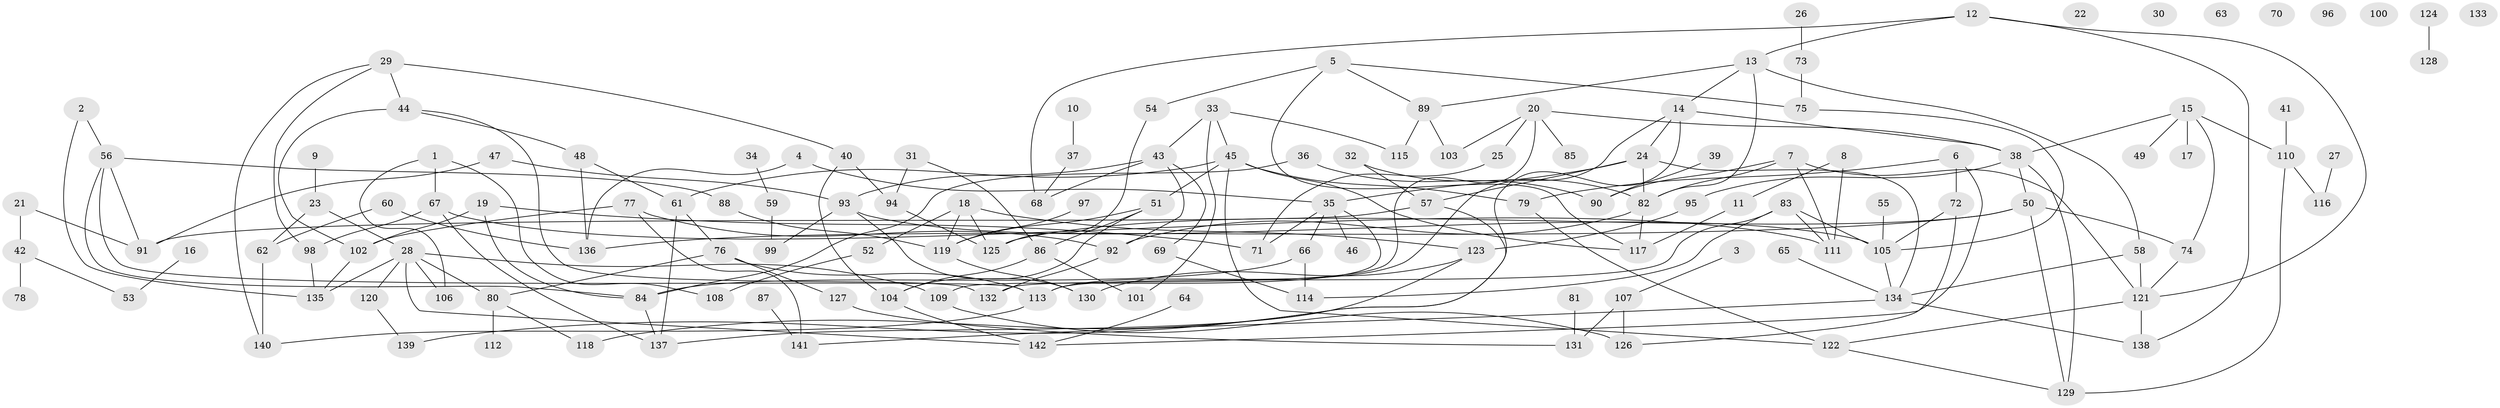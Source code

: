 // Generated by graph-tools (version 1.1) at 2025/00/03/09/25 03:00:51]
// undirected, 142 vertices, 204 edges
graph export_dot {
graph [start="1"]
  node [color=gray90,style=filled];
  1;
  2;
  3;
  4;
  5;
  6;
  7;
  8;
  9;
  10;
  11;
  12;
  13;
  14;
  15;
  16;
  17;
  18;
  19;
  20;
  21;
  22;
  23;
  24;
  25;
  26;
  27;
  28;
  29;
  30;
  31;
  32;
  33;
  34;
  35;
  36;
  37;
  38;
  39;
  40;
  41;
  42;
  43;
  44;
  45;
  46;
  47;
  48;
  49;
  50;
  51;
  52;
  53;
  54;
  55;
  56;
  57;
  58;
  59;
  60;
  61;
  62;
  63;
  64;
  65;
  66;
  67;
  68;
  69;
  70;
  71;
  72;
  73;
  74;
  75;
  76;
  77;
  78;
  79;
  80;
  81;
  82;
  83;
  84;
  85;
  86;
  87;
  88;
  89;
  90;
  91;
  92;
  93;
  94;
  95;
  96;
  97;
  98;
  99;
  100;
  101;
  102;
  103;
  104;
  105;
  106;
  107;
  108;
  109;
  110;
  111;
  112;
  113;
  114;
  115;
  116;
  117;
  118;
  119;
  120;
  121;
  122;
  123;
  124;
  125;
  126;
  127;
  128;
  129;
  130;
  131;
  132;
  133;
  134;
  135;
  136;
  137;
  138;
  139;
  140;
  141;
  142;
  1 -- 67;
  1 -- 106;
  1 -- 108;
  2 -- 56;
  2 -- 135;
  3 -- 107;
  4 -- 35;
  4 -- 136;
  5 -- 54;
  5 -- 75;
  5 -- 89;
  5 -- 117;
  6 -- 72;
  6 -- 79;
  6 -- 142;
  7 -- 82;
  7 -- 90;
  7 -- 111;
  7 -- 121;
  8 -- 11;
  8 -- 111;
  9 -- 23;
  10 -- 37;
  11 -- 117;
  12 -- 13;
  12 -- 68;
  12 -- 121;
  12 -- 138;
  13 -- 14;
  13 -- 58;
  13 -- 82;
  13 -- 89;
  14 -- 24;
  14 -- 38;
  14 -- 113;
  14 -- 139;
  15 -- 17;
  15 -- 38;
  15 -- 49;
  15 -- 74;
  15 -- 110;
  16 -- 53;
  18 -- 52;
  18 -- 119;
  18 -- 123;
  18 -- 125;
  19 -- 71;
  19 -- 84;
  19 -- 102;
  20 -- 25;
  20 -- 38;
  20 -- 85;
  20 -- 103;
  20 -- 132;
  21 -- 42;
  21 -- 91;
  23 -- 28;
  23 -- 62;
  24 -- 35;
  24 -- 57;
  24 -- 82;
  24 -- 134;
  25 -- 71;
  26 -- 73;
  27 -- 116;
  28 -- 80;
  28 -- 106;
  28 -- 109;
  28 -- 120;
  28 -- 135;
  28 -- 142;
  29 -- 40;
  29 -- 44;
  29 -- 98;
  29 -- 140;
  31 -- 86;
  31 -- 94;
  32 -- 57;
  32 -- 82;
  33 -- 43;
  33 -- 45;
  33 -- 101;
  33 -- 115;
  34 -- 59;
  35 -- 46;
  35 -- 66;
  35 -- 71;
  35 -- 109;
  36 -- 84;
  36 -- 90;
  37 -- 68;
  38 -- 50;
  38 -- 95;
  38 -- 129;
  39 -- 90;
  40 -- 94;
  40 -- 104;
  41 -- 110;
  42 -- 53;
  42 -- 78;
  43 -- 68;
  43 -- 69;
  43 -- 92;
  43 -- 93;
  44 -- 48;
  44 -- 102;
  44 -- 132;
  45 -- 51;
  45 -- 61;
  45 -- 79;
  45 -- 117;
  45 -- 122;
  47 -- 91;
  47 -- 93;
  48 -- 61;
  48 -- 136;
  50 -- 74;
  50 -- 125;
  50 -- 129;
  50 -- 136;
  51 -- 86;
  51 -- 104;
  51 -- 119;
  52 -- 108;
  54 -- 125;
  55 -- 105;
  56 -- 84;
  56 -- 88;
  56 -- 91;
  56 -- 113;
  57 -- 91;
  57 -- 118;
  58 -- 121;
  58 -- 134;
  59 -- 99;
  60 -- 62;
  60 -- 136;
  61 -- 76;
  61 -- 137;
  62 -- 140;
  64 -- 142;
  65 -- 134;
  66 -- 84;
  66 -- 114;
  67 -- 98;
  67 -- 111;
  67 -- 137;
  69 -- 114;
  72 -- 105;
  72 -- 126;
  73 -- 75;
  74 -- 121;
  75 -- 105;
  76 -- 80;
  76 -- 113;
  76 -- 127;
  77 -- 92;
  77 -- 102;
  77 -- 141;
  79 -- 122;
  80 -- 112;
  80 -- 118;
  81 -- 131;
  82 -- 92;
  82 -- 117;
  83 -- 105;
  83 -- 111;
  83 -- 113;
  83 -- 114;
  84 -- 137;
  86 -- 101;
  86 -- 104;
  87 -- 141;
  88 -- 119;
  89 -- 103;
  89 -- 115;
  92 -- 132;
  93 -- 99;
  93 -- 105;
  93 -- 130;
  94 -- 125;
  95 -- 123;
  97 -- 119;
  98 -- 135;
  102 -- 135;
  104 -- 142;
  105 -- 134;
  107 -- 126;
  107 -- 131;
  109 -- 126;
  110 -- 116;
  110 -- 129;
  113 -- 140;
  119 -- 130;
  120 -- 139;
  121 -- 122;
  121 -- 138;
  122 -- 129;
  123 -- 130;
  123 -- 137;
  124 -- 128;
  127 -- 131;
  134 -- 138;
  134 -- 141;
}
